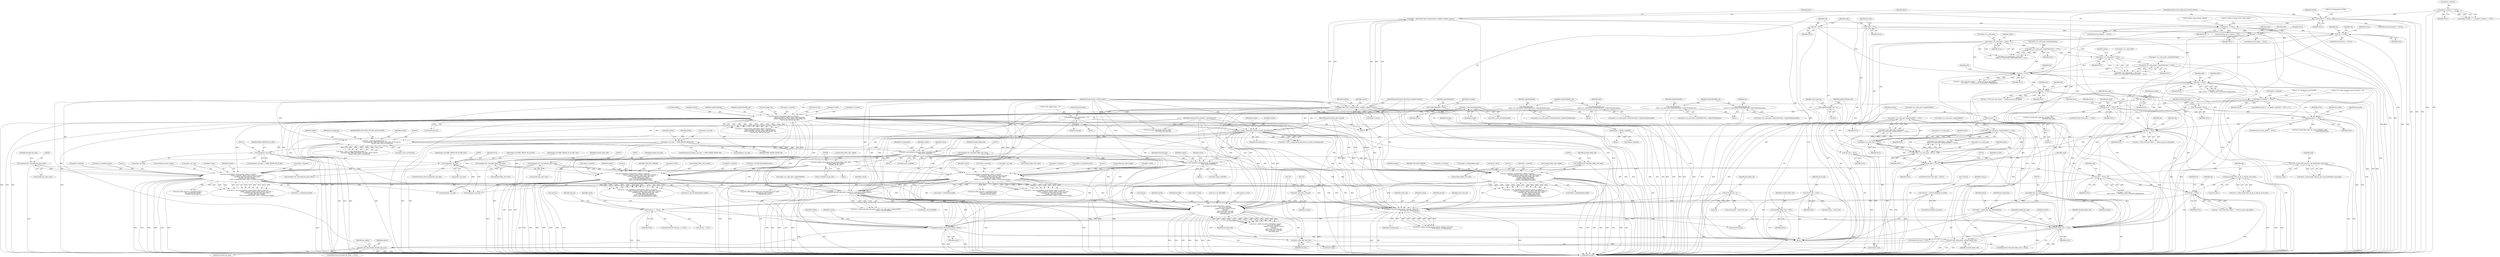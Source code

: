 digraph "0_krb5_db64ca25d661a47b996b4e2645998b5d7f0eb52c@API" {
"1001352" [label="(Call,krb5_free_data(context, encoded_dhkey_info))"];
"1001339" [label="(Call,pkinit_fini_kdc_req_context(context, reqctx))"];
"1000866" [label="(Call,cms_envelopeddata_create(context, plgctx->cryptoctx,\n                                              reqctx->cryptoctx, plgctx->idctx, padata->pa_type, 1,\n                                              (unsigned char *)encoded_key_pack->data,\n                                              encoded_key_pack->length,\n                                              &rep->u.encKeyPack.data, &rep->u.encKeyPack.length))"];
"1000698" [label="(Call,krb5_c_make_random_key(context, enctype, encrypting_key))"];
"1000250" [label="(Call,pkinit_find_realm_context(context, moddata, request->server))"];
"1000111" [label="(MethodParameterIn,krb5_context context)"];
"1000120" [label="(MethodParameterIn,krb5_kdcpreauth_moddata moddata)"];
"1000489" [label="(Call,server_process_dh(context, plgctx->cryptoctx,\n                                   reqctx->cryptoctx, plgctx->idctx, subjectPublicKey,\n                                   subjectPublicKey_len, &dh_pubkey, &dh_pubkey_len,\n                                   &server_key, &server_key_len))"];
"1000441" [label="(Call,subjectPublicKey =\n            reqctx->rcv_auth_pack9->clientPublicValue->subjectPublicKey.data)"];
"1000143" [label="(Call,*subjectPublicKey = NULL)"];
"1000398" [label="(Call,subjectPublicKey =\n            reqctx->rcv_auth_pack->clientPublicValue->subjectPublicKey.data)"];
"1000155" [label="(Call,subjectPublicKey_len = 0)"];
"1000409" [label="(Call,subjectPublicKey_len =\n            reqctx->rcv_auth_pack->clientPublicValue->subjectPublicKey.length)"];
"1000452" [label="(Call,subjectPublicKey_len =\n            reqctx->rcv_auth_pack9->clientPublicValue->subjectPublicKey.length)"];
"1000185" [label="(Call,enctype = -1)"];
"1000187" [label="(Call,-1)"];
"1000312" [label="(Call,krb5_c_valid_enctype(enctype))"];
"1000303" [label="(Call,enctype = request->ktype[i])"];
"1000317" [label="(Call,pkiDebug(\"KDC picked etype = %d\n\", enctype))"];
"1000116" [label="(MethodParameterIn,krb5_keyblock * encrypting_key)"];
"1000832" [label="(Call,krb5_copy_keyblock_contents(context, encrypting_key,\n                                        &key_pack->replyKey))"];
"1000774" [label="(Call,krb5_c_make_checksum(context, 0,\n                                          encrypting_key, KRB5_KEYUSAGE_TGS_REQ_AUTH_CKSUM,\n                                          req_pkt, &key_pack->asChecksum))"];
"1000113" [label="(MethodParameterIn,krb5_data *req_pkt)"];
"1000852" [label="(Call,(int)padata->pa_type)"];
"1000752" [label="(Call,(int)padata->pa_type)"];
"1000212" [label="(Call,padata->pa_type == KRB5_PADATA_PKINIT_KX)"];
"1000881" [label="(Call,(unsigned char *)encoded_key_pack->data)"];
"1000596" [label="(Call,cms_signeddata_create(context, plgctx->cryptoctx,\n                                           reqctx->cryptoctx, plgctx->idctx, CMS_SIGN_SERVER, 1,\n                                           (unsigned char *)encoded_dhkey_info->data,\n                                           encoded_dhkey_info->length,\n                                           &rep->u.dh_Info.dhSignedData.data,\n                                           &rep->u.dh_Info.dhSignedData.length))"];
"1000609" [label="(Call,(unsigned char *)encoded_dhkey_info->data)"];
"1000577" [label="(Call,(unsigned char *)encoded_dhkey_info->data)"];
"1000576" [label="(Call,print_buffer_bin((unsigned char *)encoded_dhkey_info->data,\n                         encoded_dhkey_info->length,\n                         \"/tmp/kdc_dh_key_info\"))"];
"1000961" [label="(Call,cms_envelopeddata_create(context, plgctx->cryptoctx,\n                                              reqctx->cryptoctx, plgctx->idctx, padata->pa_type, 1,\n                                              (unsigned char *)encoded_key_pack->data,\n                                              encoded_key_pack->length,\n                                              &rep9->u.encKeyPack.data, &rep9->u.encKeyPack.length))"];
"1000935" [label="(Call,krb5_copy_keyblock_contents(context, encrypting_key,\n                                            &key_pack9->replyKey))"];
"1000976" [label="(Call,(unsigned char *)encoded_key_pack->data)"];
"1000648" [label="(Call,cms_signeddata_create(context, plgctx->cryptoctx,\n                                           reqctx->cryptoctx, plgctx->idctx, CMS_SIGN_DRAFT9, 1,\n                                           (unsigned char *)encoded_dhkey_info->data,\n                                           encoded_dhkey_info->length,\n                                           &rep9->u.dhSignedData.data,\n                                           &rep9->u.dhSignedData.length))"];
"1000661" [label="(Call,(unsigned char *)encoded_dhkey_info->data)"];
"1001251" [label="(Call,pkinit_octetstring2key(context, enctype, server_key,\n                                            server_key_len, encrypting_key))"];
"1001105" [label="(Call,pkinit_pick_kdf_alg(context, reqctx->rcv_auth_pack->supportedKDFs,\n                                         &(rep->u.dh_Info.kdfID)))"];
"1001080" [label="(Call,reqctx->rcv_auth_pack->supportedKDFs != NULL)"];
"1001075" [label="(Call,reqctx->rcv_auth_pack != NULL)"];
"1000385" [label="(Call,reqctx->rcv_auth_pack != NULL)"];
"1000364" [label="(Call,rep9 == NULL)"];
"1000176" [label="(Call,*rep9 = NULL)"];
"1000257" [label="(Call,plgctx == NULL)"];
"1000248" [label="(Call,plgctx = pkinit_find_realm_context(context, moddata, request->server))"];
"1000240" [label="(Call,modreq == NULL)"];
"1000121" [label="(MethodParameterIn,krb5_kdcpreauth_modreq modreq)"];
"1000232" [label="(Call,padata->contents == NULL)"];
"1000344" [label="(Call,rep == NULL)"];
"1000172" [label="(Call,*rep = NULL)"];
"1001066" [label="(Call,rep != NULL)"];
"1000528" [label="(Call,rep != NULL)"];
"1000470" [label="(Call,rep != NULL)"];
"1000390" [label="(Call,reqctx->rcv_auth_pack->clientPublicValue != NULL)"];
"1000428" [label="(Call,reqctx->rcv_auth_pack9 != NULL)"];
"1000433" [label="(Call,reqctx->rcv_auth_pack9->clientPublicValue != NULL)"];
"1000519" [label="(Call,rep9 != NULL)"];
"1000916" [label="(Call,key_pack9 == NULL)"];
"1000194" [label="(Call,*key_pack9 = NULL)"];
"1000764" [label="(Call,key_pack == NULL)"];
"1000190" [label="(Call,*key_pack = NULL)"];
"1000712" [label="(Call,request->padata[i] != NULL)"];
"1001095" [label="(Call,reqctx->rcv_auth_pack->supportedKDFs != NULL)"];
"1001090" [label="(Call,reqctx->rcv_auth_pack != NULL)"];
"1000151" [label="(Call,*server_key = NULL)"];
"1000159" [label="(Call,server_key_len = 0)"];
"1001214" [label="(Call,pkinit_alg_agility_kdf(context, &secret,\n                                            rep->u.dh_Info.kdfID,\n                                            request->client, request->server,\n                                            enctype,\n                                            (krb5_octet_data *)req_pkt,\n                                            (krb5_octet_data *)out_data,\n                                            encrypting_key))"];
"1001232" [label="(Call,(krb5_octet_data *)req_pkt)"];
"1001235" [label="(Call,(krb5_octet_data *)out_data)"];
"1001159" [label="(Call,out_data != NULL)"];
"1000180" [label="(Call,*out_data = NULL)"];
"1000267" [label="(Call,reqctx = (pkinit_kdc_req_context)modreq)"];
"1000269" [label="(Call,(pkinit_kdc_req_context)modreq)"];
"1001349" [label="(Call,encoded_dhkey_info != NULL)"];
"1000168" [label="(Call,*encoded_dhkey_info = NULL)"];
"1001175" [label="(Call,rep9 != NULL)"];
"1001147" [label="(Call,k5int_encode_krb5_pa_pk_as_rep_draft9(rep9, &out_data))"];
"1001272" [label="(Call,*send_pa == NULL)"];
"1001265" [label="(Call,*send_pa = malloc(sizeof(krb5_pa_data)))"];
"1001184" [label="(Call,rep != NULL)"];
"1001138" [label="(Call,k5int_encode_krb5_pa_pk_as_rep(rep, &out_data))"];
"1001359" [label="(Call,krb5_free_data(context, encoded_key_pack))"];
"1001002" [label="(Identifier,retval)"];
"1000943" [label="(Identifier,retval)"];
"1000195" [label="(Identifier,key_pack9)"];
"1000609" [label="(Call,(unsigned char *)encoded_dhkey_info->data)"];
"1000369" [label="(Identifier,retval)"];
"1000429" [label="(Call,reqctx->rcv_auth_pack9)"];
"1000835" [label="(Call,&key_pack->replyKey)"];
"1000465" [label="(Identifier,rep9)"];
"1001348" [label="(ControlStructure,if (encoded_dhkey_info != NULL))"];
"1000667" [label="(Identifier,encoded_dhkey_info)"];
"1001083" [label="(Identifier,reqctx)"];
"1001094" [label="(Identifier,NULL)"];
"1000521" [label="(Identifier,NULL)"];
"1000497" [label="(Call,plgctx->idctx)"];
"1001098" [label="(Identifier,reqctx)"];
"1000219" [label="(Call,return_pkinit_kx(context, request, reply,\n                                encrypting_key, send_pa))"];
"1000240" [label="(Call,modreq == NULL)"];
"1000161" [label="(Literal,0)"];
"1000374" [label="(Identifier,rep9)"];
"1001067" [label="(Identifier,rep)"];
"1000386" [label="(Call,reqctx->rcv_auth_pack)"];
"1000883" [label="(Call,encoded_key_pack->data)"];
"1000992" [label="(Call,&rep9->u.encKeyPack.length)"];
"1000384" [label="(Call,reqctx->rcv_auth_pack != NULL &&\n        reqctx->rcv_auth_pack->clientPublicValue != NULL)"];
"1001254" [label="(Identifier,server_key)"];
"1000981" [label="(Call,encoded_key_pack->length)"];
"1000579" [label="(Call,encoded_dhkey_info->data)"];
"1000937" [label="(Identifier,encrypting_key)"];
"1000236" [label="(Identifier,NULL)"];
"1000211" [label="(ControlStructure,if (padata->pa_type == KRB5_PADATA_PKINIT_KX))"];
"1000120" [label="(MethodParameterIn,krb5_kdcpreauth_moddata moddata)"];
"1001340" [label="(Identifier,context)"];
"1000699" [label="(Identifier,context)"];
"1001101" [label="(Identifier,NULL)"];
"1001284" [label="(Call,free(out_data))"];
"1001228" [label="(Call,request->server)"];
"1001046" [label="(Call,print_buffer_bin(rep9->u.encKeyPack.data,\n                             rep9->u.encKeyPack.length,\n                             \"/tmp/kdc_enc_key_pack\"))"];
"1000649" [label="(Identifier,context)"];
"1001268" [label="(Call,malloc(sizeof(krb5_pa_data)))"];
"1001341" [label="(Identifier,reqctx)"];
"1000659" [label="(Identifier,CMS_SIGN_DRAFT9)"];
"1000502" [label="(Call,&dh_pubkey)"];
"1000344" [label="(Call,rep == NULL)"];
"1000168" [label="(Call,*encoded_dhkey_info = NULL)"];
"1000763" [label="(ControlStructure,if (key_pack == NULL))"];
"1000268" [label="(Identifier,reqctx)"];
"1000917" [label="(Identifier,key_pack9)"];
"1000577" [label="(Call,(unsigned char *)encoded_dhkey_info->data)"];
"1000249" [label="(Identifier,plgctx)"];
"1001027" [label="(Call,print_buffer_bin(rep->u.encKeyPack.data,\n                             rep->u.encKeyPack.length,\n                             \"/tmp/kdc_enc_key_pack\"))"];
"1000233" [label="(Call,padata->contents)"];
"1000159" [label="(Call,server_key_len = 0)"];
"1000192" [label="(Identifier,NULL)"];
"1000241" [label="(Identifier,modreq)"];
"1000252" [label="(Identifier,moddata)"];
"1000411" [label="(Call,reqctx->rcv_auth_pack->clientPublicValue->subjectPublicKey.length)"];
"1000712" [label="(Call,request->padata[i] != NULL)"];
"1000470" [label="(Call,rep != NULL)"];
"1001112" [label="(Call,&(rep->u.dh_Info.kdfID))"];
"1000530" [label="(Identifier,NULL)"];
"1000436" [label="(Identifier,reqctx)"];
"1001249" [label="(Call,retval = pkinit_octetstring2key(context, enctype, server_key,\n                                            server_key_len, encrypting_key))"];
"1000490" [label="(Identifier,context)"];
"1000833" [label="(Identifier,context)"];
"1000713" [label="(Call,request->padata[i])"];
"1000587" [label="(Call,(int)padata->pa_type)"];
"1001074" [label="(Call,reqctx->rcv_auth_pack != NULL &&\n          reqctx->rcv_auth_pack->supportedKDFs != NULL)"];
"1000245" [label="(Literal,\"missing request context \n\")"];
"1000528" [label="(Call,rep != NULL)"];
"1001159" [label="(Call,out_data != NULL)"];
"1000764" [label="(Call,key_pack == NULL)"];
"1000982" [label="(Identifier,encoded_key_pack)"];
"1000867" [label="(Identifier,context)"];
"1000216" [label="(Identifier,KRB5_PADATA_PKINIT_KX)"];
"1001096" [label="(Call,reqctx->rcv_auth_pack->supportedKDFs)"];
"1000409" [label="(Call,subjectPublicKey_len =\n            reqctx->rcv_auth_pack->clientPublicValue->subjectPublicKey.length)"];
"1000311" [label="(Call,!krb5_c_valid_enctype(enctype))"];
"1000858" [label="(JumpTarget,case KRB5_PADATA_PK_AS_REQ:)"];
"1001367" [label="(Call,(int)padata->pa_type)"];
"1000239" [label="(ControlStructure,if (modreq == NULL))"];
"1001158" [label="(ControlStructure,if (out_data != NULL))"];
"1000213" [label="(Call,padata->pa_type)"];
"1000594" [label="(Call,retval = cms_signeddata_create(context, plgctx->cryptoctx,\n                                           reqctx->cryptoctx, plgctx->idctx, CMS_SIGN_SERVER, 1,\n                                           (unsigned char *)encoded_dhkey_info->data,\n                                           encoded_dhkey_info->length,\n                                           &rep->u.dh_Info.dhSignedData.data,\n                                           &rep->u.dh_Info.dhSignedData.length))"];
"1001351" [label="(Identifier,NULL)"];
"1000608" [label="(Literal,1)"];
"1000212" [label="(Call,padata->pa_type == KRB5_PADATA_PKINIT_KX)"];
"1000840" [label="(Identifier,retval)"];
"1001136" [label="(Call,retval = k5int_encode_krb5_pa_pk_as_rep(rep, &out_data))"];
"1000766" [label="(Identifier,NULL)"];
"1001349" [label="(Call,encoded_dhkey_info != NULL)"];
"1000759" [label="(Block,)"];
"1000611" [label="(Call,encoded_dhkey_info->data)"];
"1001107" [label="(Call,reqctx->rcv_auth_pack->supportedKDFs)"];
"1000452" [label="(Call,subjectPublicKey_len =\n            reqctx->rcv_auth_pack9->clientPublicValue->subjectPublicKey.length)"];
"1000661" [label="(Call,(unsigned char *)encoded_dhkey_info->data)"];
"1000316" [label="(Block,)"];
"1000185" [label="(Call,enctype = -1)"];
"1000834" [label="(Identifier,encrypting_key)"];
"1001068" [label="(Identifier,NULL)"];
"1001346" [label="(Call,free(out_data))"];
"1000152" [label="(Identifier,server_key)"];
"1001238" [label="(Identifier,encrypting_key)"];
"1000708" [label="(ControlStructure,for (i = 0; request->padata[i] != NULL; i++))"];
"1000363" [label="(ControlStructure,if (rep9 == NULL))"];
"1001147" [label="(Call,k5int_encode_krb5_pa_pk_as_rep_draft9(rep9, &out_data))"];
"1000191" [label="(Identifier,key_pack)"];
"1000172" [label="(Call,*rep = NULL)"];
"1000529" [label="(Identifier,rep)"];
"1000969" [label="(Call,plgctx->idctx)"];
"1001080" [label="(Call,reqctx->rcv_auth_pack->supportedKDFs != NULL)"];
"1001138" [label="(Call,k5int_encode_krb5_pa_pk_as_rep(rep, &out_data))"];
"1000190" [label="(Call,*key_pack = NULL)"];
"1000751" [label="(Call,(int)padata->pa_type == KRB5_PADATA_PK_AS_REQ)"];
"1000182" [label="(Identifier,NULL)"];
"1000832" [label="(Call,krb5_copy_keyblock_contents(context, encrypting_key,\n                                        &key_pack->replyKey))"];
"1000441" [label="(Call,subjectPublicKey =\n            reqctx->rcv_auth_pack9->clientPublicValue->subjectPublicKey.data)"];
"1000962" [label="(Identifier,context)"];
"1000527" [label="(Call,rep != NULL && rep->choice == choice_pa_pk_as_rep_dhInfo)"];
"1000491" [label="(Call,plgctx->cryptoctx)"];
"1001251" [label="(Call,pkinit_octetstring2key(context, enctype, server_key,\n                                            server_key_len, encrypting_key))"];
"1000775" [label="(Identifier,context)"];
"1000433" [label="(Call,reqctx->rcv_auth_pack9->clientPublicValue != NULL)"];
"1001286" [label="(Call,out_data = NULL)"];
"1000476" [label="(Identifier,rep)"];
"1000906" [label="(JumpTarget,case KRB5_PADATA_PK_AS_REP_OLD:)"];
"1000250" [label="(Call,pkinit_find_realm_context(context, moddata, request->server))"];
"1000700" [label="(Identifier,enctype)"];
"1000871" [label="(Call,reqctx->cryptoctx)"];
"1001066" [label="(Call,rep != NULL)"];
"1000121" [label="(MethodParameterIn,krb5_kdcpreauth_modreq modreq)"];
"1001160" [label="(Identifier,out_data)"];
"1000400" [label="(Call,reqctx->rcv_auth_pack->clientPublicValue->subjectPublicKey.data)"];
"1000780" [label="(Call,&key_pack->asChecksum)"];
"1000916" [label="(Call,key_pack9 == NULL)"];
"1000188" [label="(Literal,1)"];
"1001010" [label="(Call,(unsigned char *)encoded_key_pack->data)"];
"1000907" [label="(JumpTarget,case KRB5_PADATA_PK_AS_REQ_OLD:)"];
"1000966" [label="(Call,reqctx->cryptoctx)"];
"1000508" [label="(Call,&server_key_len)"];
"1001095" [label="(Call,reqctx->rcv_auth_pack->supportedKDFs != NULL)"];
"1000604" [label="(Call,plgctx->idctx)"];
"1000257" [label="(Call,plgctx == NULL)"];
"1000145" [label="(Identifier,NULL)"];
"1000868" [label="(Call,plgctx->cryptoctx)"];
"1000181" [label="(Identifier,out_data)"];
"1001075" [label="(Call,reqctx->rcv_auth_pack != NULL)"];
"1001106" [label="(Identifier,context)"];
"1000439" [label="(Identifier,NULL)"];
"1000116" [label="(MethodParameterIn,krb5_keyblock * encrypting_key)"];
"1000864" [label="(Call,retval = cms_envelopeddata_create(context, plgctx->cryptoctx,\n                                              reqctx->cryptoctx, plgctx->idctx, padata->pa_type, 1,\n                                              (unsigned char *)encoded_key_pack->data,\n                                              encoded_key_pack->length,\n                                              &rep->u.encKeyPack.data, &rep->u.encKeyPack.length))"];
"1000752" [label="(Call,(int)padata->pa_type)"];
"1000777" [label="(Identifier,encrypting_key)"];
"1001139" [label="(Identifier,rep)"];
"1001235" [label="(Call,(krb5_octet_data *)out_data)"];
"1000319" [label="(Identifier,enctype)"];
"1000343" [label="(ControlStructure,if (rep == NULL))"];
"1000391" [label="(Call,reqctx->rcv_auth_pack->clientPublicValue)"];
"1000519" [label="(Call,rep9 != NULL)"];
"1000972" [label="(Call,padata->pa_type)"];
"1001071" [label="(Identifier,rep)"];
"1000524" [label="(Identifier,rep9)"];
"1000650" [label="(Call,plgctx->cryptoctx)"];
"1001091" [label="(Call,reqctx->rcv_auth_pack)"];
"1001009" [label="(Call,print_buffer_bin((unsigned char *)encoded_key_pack->data,\n                         encoded_key_pack->length,\n                         \"/tmp/kdc_key_pack\"))"];
"1000196" [label="(Identifier,NULL)"];
"1001105" [label="(Call,pkinit_pick_kdf_alg(context, reqctx->rcv_auth_pack->supportedKDFs,\n                                         &(rep->u.dh_Info.kdfID)))"];
"1000778" [label="(Identifier,KRB5_KEYUSAGE_TGS_REQ_AUTH_CKSUM)"];
"1000757" [label="(Identifier,KRB5_PADATA_PK_AS_REQ)"];
"1001293" [label="(Identifier,send_pa)"];
"1001237" [label="(Identifier,out_data)"];
"1000313" [label="(Identifier,enctype)"];
"1001357" [label="(Identifier,encoded_key_pack)"];
"1000936" [label="(Identifier,context)"];
"1000976" [label="(Call,(unsigned char *)encoded_key_pack->data)"];
"1000151" [label="(Call,*server_key = NULL)"];
"1000442" [label="(Identifier,subjectPublicKey)"];
"1001356" [label="(Call,encoded_key_pack != NULL)"];
"1000242" [label="(Identifier,NULL)"];
"1000143" [label="(Call,*subjectPublicKey = NULL)"];
"1000669" [label="(Call,&rep9->u.dhSignedData.data)"];
"1000500" [label="(Identifier,subjectPublicKey)"];
"1000111" [label="(MethodParameterIn,krb5_context context)"];
"1001252" [label="(Identifier,context)"];
"1000148" [label="(Identifier,dh_pubkey)"];
"1000765" [label="(Identifier,key_pack)"];
"1000440" [label="(Block,)"];
"1000701" [label="(Identifier,encrypting_key)"];
"1001089" [label="(Call,reqctx->rcv_auth_pack != NULL &&\n            reqctx->rcv_auth_pack->supportedKDFs != NULL)"];
"1001180" [label="(Identifier,rep9)"];
"1001339" [label="(Call,pkinit_fini_kdc_req_context(context, reqctx))"];
"1000155" [label="(Call,subjectPublicKey_len = 0)"];
"1000345" [label="(Identifier,rep)"];
"1000656" [label="(Call,plgctx->idctx)"];
"1000422" [label="(Identifier,rep)"];
"1000346" [label="(Identifier,NULL)"];
"1000779" [label="(Identifier,req_pkt)"];
"1001344" [label="(Identifier,scratch)"];
"1000354" [label="(Identifier,rep)"];
"1000259" [label="(Identifier,NULL)"];
"1000663" [label="(Call,encoded_dhkey_info->data)"];
"1000536" [label="(Block,)"];
"1000186" [label="(Identifier,enctype)"];
"1000646" [label="(Call,retval = cms_signeddata_create(context, plgctx->cryptoctx,\n                                           reqctx->cryptoctx, plgctx->idctx, CMS_SIGN_DRAFT9, 1,\n                                           (unsigned char *)encoded_dhkey_info->data,\n                                           encoded_dhkey_info->length,\n                                           &rep9->u.dhSignedData.data,\n                                           &rep9->u.dhSignedData.length))"];
"1000410" [label="(Identifier,subjectPublicKey_len)"];
"1001216" [label="(Call,&secret)"];
"1000614" [label="(Call,encoded_dhkey_info->length)"];
"1001090" [label="(Call,reqctx->rcv_auth_pack != NULL)"];
"1000718" [label="(Identifier,NULL)"];
"1001081" [label="(Call,reqctx->rcv_auth_pack->supportedKDFs)"];
"1001076" [label="(Call,reqctx->rcv_auth_pack)"];
"1001355" [label="(ControlStructure,if (encoded_key_pack != NULL))"];
"1001363" [label="(Identifier,dh_pubkey)"];
"1001275" [label="(Identifier,NULL)"];
"1000660" [label="(Literal,1)"];
"1001202" [label="(Call,secret.data = server_key)"];
"1000841" [label="(Call,k5int_encode_krb5_reply_key_pack(key_pack,\n                                                      &encoded_key_pack))"];
"1000921" [label="(Identifier,retval)"];
"1000963" [label="(Call,plgctx->cryptoctx)"];
"1000501" [label="(Identifier,subjectPublicKey_len)"];
"1000176" [label="(Call,*rep9 = NULL)"];
"1000617" [label="(Call,&rep->u.dh_Info.dhSignedData.data)"];
"1000113" [label="(MethodParameterIn,krb5_data *req_pkt)"];
"1001020" [label="(Call,(int)padata->pa_type)"];
"1001352" [label="(Call,krb5_free_data(context, encoded_dhkey_info))"];
"1001359" [label="(Call,krb5_free_data(context, encoded_key_pack))"];
"1000366" [label="(Identifier,NULL)"];
"1000187" [label="(Call,-1)"];
"1001079" [label="(Identifier,NULL)"];
"1000776" [label="(Literal,0)"];
"1000160" [label="(Identifier,server_key_len)"];
"1000889" [label="(Call,&rep->u.encKeyPack.data)"];
"1000232" [label="(Call,padata->contents == NULL)"];
"1000880" [label="(Literal,1)"];
"1000696" [label="(Call,retval = krb5_c_make_random_key(context, enctype, encrypting_key))"];
"1000597" [label="(Identifier,context)"];
"1001183" [label="(Call,rep != NULL && rep->choice == choice_pa_pk_as_rep_dhInfo)"];
"1000978" [label="(Call,encoded_key_pack->data)"];
"1000585" [label="(Literal,\"/tmp/kdc_dh_key_info\")"];
"1000886" [label="(Call,encoded_key_pack->length)"];
"1000274" [label="(Identifier,encrypting_key)"];
"1000443" [label="(Call,reqctx->rcv_auth_pack9->clientPublicValue->subjectPublicKey.data)"];
"1000533" [label="(Identifier,rep)"];
"1001253" [label="(Identifier,enctype)"];
"1000170" [label="(Identifier,NULL)"];
"1001256" [label="(Identifier,encrypting_key)"];
"1001234" [label="(Identifier,req_pkt)"];
"1000262" [label="(Literal,\"Unable to locate correct realm context\n\")"];
"1000984" [label="(Call,&rep9->u.encKeyPack.data)"];
"1000653" [label="(Call,reqctx->cryptoctx)"];
"1000349" [label="(Identifier,retval)"];
"1000469" [label="(Call,rep != NULL && (rep->choice == choice_pa_pk_as_rep_dhInfo ||\n                        rep->choice == choice_pa_pk_as_rep_draft9_dhSignedData))"];
"1000769" [label="(Identifier,retval)"];
"1000598" [label="(Call,plgctx->cryptoctx)"];
"1000220" [label="(Identifier,context)"];
"1000926" [label="(Identifier,key_pack9)"];
"1000399" [label="(Identifier,subjectPublicKey)"];
"1000269" [label="(Call,(pkinit_kdc_req_context)modreq)"];
"1000698" [label="(Call,krb5_c_make_random_key(context, enctype, encrypting_key))"];
"1001214" [label="(Call,pkinit_alg_agility_kdf(context, &secret,\n                                            rep->u.dh_Info.kdfID,\n                                            request->client, request->server,\n                                            enctype,\n                                            (krb5_octet_data *)req_pkt,\n                                            (krb5_octet_data *)out_data,\n                                            encrypting_key))"];
"1001271" [label="(ControlStructure,if (*send_pa == NULL))"];
"1000772" [label="(Call,retval = krb5_c_make_checksum(context, 0,\n                                          encrypting_key, KRB5_KEYUSAGE_TGS_REQ_AUTH_CKSUM,\n                                          req_pkt, &key_pack->asChecksum))"];
"1000489" [label="(Call,server_process_dh(context, plgctx->cryptoctx,\n                                   reqctx->cryptoctx, plgctx->idctx, subjectPublicKey,\n                                   subjectPublicKey_len, &dh_pubkey, &dh_pubkey_len,\n                                   &server_key, &server_key_len))"];
"1001232" [label="(Call,(krb5_octet_data *)req_pkt)"];
"1000504" [label="(Call,&dh_pubkey_len)"];
"1000271" [label="(Identifier,modreq)"];
"1001174" [label="(Call,rep9 != NULL &&\n          rep9->choice == choice_pa_pk_as_rep_draft9_dhSignedData)"];
"1000398" [label="(Call,subjectPublicKey =\n            reqctx->rcv_auth_pack->clientPublicValue->subjectPublicKey.data)"];
"1001360" [label="(Identifier,context)"];
"1000627" [label="(Call,&rep->u.dh_Info.dhSignedData.length)"];
"1000178" [label="(Identifier,NULL)"];
"1000607" [label="(Identifier,CMS_SIGN_SERVER)"];
"1000851" [label="(ControlStructure,switch ((int)padata->pa_type))"];
"1001149" [label="(Call,&out_data)"];
"1000596" [label="(Call,cms_signeddata_create(context, plgctx->cryptoctx,\n                                           reqctx->cryptoctx, plgctx->idctx, CMS_SIGN_SERVER, 1,\n                                           (unsigned char *)encoded_dhkey_info->data,\n                                           encoded_dhkey_info->length,\n                                           &rep->u.dh_Info.dhSignedData.data,\n                                           &rep->u.dh_Info.dhSignedData.length))"];
"1000396" [label="(Identifier,NULL)"];
"1000487" [label="(Call,retval = server_process_dh(context, plgctx->cryptoctx,\n                                   reqctx->cryptoctx, plgctx->idctx, subjectPublicKey,\n                                   subjectPublicKey_len, &dh_pubkey, &dh_pubkey_len,\n                                   &server_key, &server_key_len))"];
"1000935" [label="(Call,krb5_copy_keyblock_contents(context, encrypting_key,\n                                            &key_pack9->replyKey))"];
"1000911" [label="(Block,)"];
"1001189" [label="(Identifier,rep)"];
"1001353" [label="(Identifier,context)"];
"1000303" [label="(Call,enctype = request->ktype[i])"];
"1000304" [label="(Identifier,enctype)"];
"1001361" [label="(Identifier,encoded_key_pack)"];
"1001176" [label="(Identifier,rep9)"];
"1000576" [label="(Call,print_buffer_bin((unsigned char *)encoded_dhkey_info->data,\n                         encoded_dhkey_info->length,\n                         \"/tmp/kdc_dh_key_info\"))"];
"1001255" [label="(Identifier,server_key_len)"];
"1000897" [label="(Call,&rep->u.encKeyPack.length)"];
"1000938" [label="(Call,&key_pack9->replyKey)"];
"1000615" [label="(Identifier,encoded_dhkey_info)"];
"1001215" [label="(Identifier,context)"];
"1000169" [label="(Identifier,encoded_dhkey_info)"];
"1000320" [label="(ControlStructure,break;)"];
"1000397" [label="(Block,)"];
"1001274" [label="(Identifier,send_pa)"];
"1001231" [label="(Identifier,enctype)"];
"1000915" [label="(ControlStructure,if (key_pack9 == NULL))"];
"1000317" [label="(Call,pkiDebug(\"KDC picked etype = %d\n\", enctype))"];
"1001350" [label="(Identifier,encoded_dhkey_info)"];
"1001177" [label="(Identifier,NULL)"];
"1001184" [label="(Call,rep != NULL)"];
"1000877" [label="(Call,padata->pa_type)"];
"1000177" [label="(Identifier,rep9)"];
"1000305" [label="(Call,request->ktype[i])"];
"1000248" [label="(Call,plgctx = pkinit_find_realm_context(context, moddata, request->server))"];
"1001145" [label="(Call,retval = k5int_encode_krb5_pa_pk_as_rep_draft9(rep9, &out_data))"];
"1000385" [label="(Call,reqctx->rcv_auth_pack != NULL)"];
"1000852" [label="(Call,(int)padata->pa_type)"];
"1000157" [label="(Literal,0)"];
"1000251" [label="(Identifier,context)"];
"1001103" [label="(Call,retval = pkinit_pick_kdf_alg(context, reqctx->rcv_auth_pack->supportedKDFs,\n                                         &(rep->u.dh_Info.kdfID)))"];
"1000723" [label="(Literal,\"%s: Checking pa_type 0x%08x\n\")"];
"1001086" [label="(Identifier,NULL)"];
"1001148" [label="(Identifier,rep9)"];
"1000773" [label="(Identifier,retval)"];
"1000253" [label="(Call,request->server)"];
"1000390" [label="(Call,reqctx->rcv_auth_pack->clientPublicValue != NULL)"];
"1000432" [label="(Identifier,NULL)"];
"1000754" [label="(Call,padata->pa_type)"];
"1001364" [label="(Call,free(server_key))"];
"1000267" [label="(Call,reqctx = (pkinit_kdc_req_context)modreq)"];
"1000944" [label="(Call,k5int_encode_krb5_reply_key_pack_draft9(key_pack9,\n                                                                 &encoded_key_pack))"];
"1000153" [label="(Identifier,NULL)"];
"1000494" [label="(Call,reqctx->cryptoctx)"];
"1000854" [label="(Call,padata->pa_type)"];
"1000164" [label="(Identifier,dh_pubkey_len)"];
"1000881" [label="(Call,(unsigned char *)encoded_key_pack->data)"];
"1001272" [label="(Call,*send_pa == NULL)"];
"1000199" [label="(Identifier,encoded_key_pack)"];
"1000393" [label="(Identifier,reqctx)"];
"1000194" [label="(Call,*key_pack9 = NULL)"];
"1000774" [label="(Call,krb5_c_make_checksum(context, 0,\n                                          encrypting_key, KRB5_KEYUSAGE_TGS_REQ_AUTH_CKSUM,\n                                          req_pkt, &key_pack->asChecksum))"];
"1001065" [label="(Call,rep != NULL && rep->choice == choice_pa_pk_as_rep_dhInfo)"];
"1000601" [label="(Call,reqctx->cryptoctx)"];
"1000975" [label="(Literal,1)"];
"1000677" [label="(Call,&rep9->u.dhSignedData.length)"];
"1000961" [label="(Call,cms_envelopeddata_create(context, plgctx->cryptoctx,\n                                              reqctx->cryptoctx, plgctx->idctx, padata->pa_type, 1,\n                                              (unsigned char *)encoded_key_pack->data,\n                                              encoded_key_pack->length,\n                                              &rep9->u.encKeyPack.data, &rep9->u.encKeyPack.length))"];
"1000666" [label="(Call,encoded_dhkey_info->length)"];
"1000122" [label="(Block,)"];
"1000506" [label="(Call,&server_key)"];
"1000918" [label="(Identifier,NULL)"];
"1000520" [label="(Identifier,rep9)"];
"1000226" [label="(Call,padata->length <= 0 || padata->contents == NULL)"];
"1000746" [label="(Literal,\"%s: return checksum instead of nonce = %d\n\")"];
"1001266" [label="(Call,*send_pa)"];
"1000518" [label="(Call,rep9 != NULL &&\n         rep9->choice == choice_pa_pk_as_rep_draft9_dhSignedData)"];
"1000389" [label="(Identifier,NULL)"];
"1000583" [label="(Identifier,encoded_dhkey_info)"];
"1001225" [label="(Call,request->client)"];
"1000427" [label="(Call,reqctx->rcv_auth_pack9 != NULL &&\n               reqctx->rcv_auth_pack9->clientPublicValue != NULL)"];
"1000471" [label="(Identifier,rep)"];
"1001175" [label="(Call,rep9 != NULL)"];
"1000454" [label="(Call,reqctx->rcv_auth_pack9->clientPublicValue->subjectPublicKey.length)"];
"1000180" [label="(Call,*out_data = NULL)"];
"1001212" [label="(Call,retval = pkinit_alg_agility_kdf(context, &secret,\n                                            rep->u.dh_Info.kdfID,\n                                            request->client, request->server,\n                                            enctype,\n                                            (krb5_octet_data *)req_pkt,\n                                            (krb5_octet_data *)out_data,\n                                            encrypting_key))"];
"1001354" [label="(Identifier,encoded_dhkey_info)"];
"1001161" [label="(Identifier,NULL)"];
"1000173" [label="(Identifier,rep)"];
"1000286" [label="(Call,encrypting_key->contents = NULL)"];
"1001186" [label="(Identifier,NULL)"];
"1000312" [label="(Call,krb5_c_valid_enctype(enctype))"];
"1000434" [label="(Call,reqctx->rcv_auth_pack9->clientPublicValue)"];
"1001265" [label="(Call,*send_pa = malloc(sizeof(krb5_pa_data)))"];
"1000866" [label="(Call,cms_envelopeddata_create(context, plgctx->cryptoctx,\n                                              reqctx->cryptoctx, plgctx->idctx, padata->pa_type, 1,\n                                              (unsigned char *)encoded_key_pack->data,\n                                              encoded_key_pack->length,\n                                              &rep->u.encKeyPack.data, &rep->u.encKeyPack.length))"];
"1001278" [label="(Identifier,retval)"];
"1000318" [label="(Literal,\"KDC picked etype = %d\n\")"];
"1000229" [label="(Identifier,padata)"];
"1000256" [label="(ControlStructure,if (plgctx == NULL))"];
"1000365" [label="(Identifier,rep9)"];
"1000302" [label="(Block,)"];
"1000364" [label="(Call,rep9 == NULL)"];
"1000874" [label="(Call,plgctx->idctx)"];
"1000174" [label="(Identifier,NULL)"];
"1000472" [label="(Identifier,NULL)"];
"1000453" [label="(Identifier,subjectPublicKey_len)"];
"1000144" [label="(Identifier,subjectPublicKey)"];
"1001273" [label="(Call,*send_pa)"];
"1001207" [label="(Call,secret.length = server_key_len)"];
"1000428" [label="(Call,reqctx->rcv_auth_pack9 != NULL)"];
"1000258" [label="(Identifier,plgctx)"];
"1001218" [label="(Call,rep->u.dh_Info.kdfID)"];
"1001185" [label="(Identifier,rep)"];
"1000648" [label="(Call,cms_signeddata_create(context, plgctx->cryptoctx,\n                                           reqctx->cryptoctx, plgctx->idctx, CMS_SIGN_DRAFT9, 1,\n                                           (unsigned char *)encoded_dhkey_info->data,\n                                           encoded_dhkey_info->length,\n                                           &rep9->u.dhSignedData.data,\n                                           &rep9->u.dhSignedData.length))"];
"1000887" [label="(Identifier,encoded_key_pack)"];
"1000156" [label="(Identifier,subjectPublicKey_len)"];
"1001140" [label="(Call,&out_data)"];
"1000266" [label="(Literal,\"pkinit_return_padata: entered!\n\")"];
"1000959" [label="(Call,retval = cms_envelopeddata_create(context, plgctx->cryptoctx,\n                                              reqctx->cryptoctx, plgctx->idctx, padata->pa_type, 1,\n                                              (unsigned char *)encoded_key_pack->data,\n                                              encoded_key_pack->length,\n                                              &rep9->u.encKeyPack.data, &rep9->u.encKeyPack.length))"];
"1001409" [label="(MethodReturn,RET)"];
"1000582" [label="(Call,encoded_dhkey_info->length)"];
"1001352" -> "1001348"  [label="AST: "];
"1001352" -> "1001354"  [label="CFG: "];
"1001353" -> "1001352"  [label="AST: "];
"1001354" -> "1001352"  [label="AST: "];
"1001357" -> "1001352"  [label="CFG: "];
"1001352" -> "1001409"  [label="DDG: "];
"1001352" -> "1001409"  [label="DDG: "];
"1001352" -> "1001409"  [label="DDG: "];
"1001339" -> "1001352"  [label="DDG: "];
"1000111" -> "1001352"  [label="DDG: "];
"1001349" -> "1001352"  [label="DDG: "];
"1001352" -> "1001359"  [label="DDG: "];
"1001339" -> "1000122"  [label="AST: "];
"1001339" -> "1001341"  [label="CFG: "];
"1001340" -> "1001339"  [label="AST: "];
"1001341" -> "1001339"  [label="AST: "];
"1001344" -> "1001339"  [label="CFG: "];
"1001339" -> "1001409"  [label="DDG: "];
"1001339" -> "1001409"  [label="DDG: "];
"1001339" -> "1001409"  [label="DDG: "];
"1000866" -> "1001339"  [label="DDG: "];
"1000250" -> "1001339"  [label="DDG: "];
"1000596" -> "1001339"  [label="DDG: "];
"1000698" -> "1001339"  [label="DDG: "];
"1000961" -> "1001339"  [label="DDG: "];
"1000648" -> "1001339"  [label="DDG: "];
"1000489" -> "1001339"  [label="DDG: "];
"1000774" -> "1001339"  [label="DDG: "];
"1001251" -> "1001339"  [label="DDG: "];
"1001214" -> "1001339"  [label="DDG: "];
"1000935" -> "1001339"  [label="DDG: "];
"1000832" -> "1001339"  [label="DDG: "];
"1001105" -> "1001339"  [label="DDG: "];
"1000111" -> "1001339"  [label="DDG: "];
"1000267" -> "1001339"  [label="DDG: "];
"1001339" -> "1001359"  [label="DDG: "];
"1000866" -> "1000864"  [label="AST: "];
"1000866" -> "1000897"  [label="CFG: "];
"1000867" -> "1000866"  [label="AST: "];
"1000868" -> "1000866"  [label="AST: "];
"1000871" -> "1000866"  [label="AST: "];
"1000874" -> "1000866"  [label="AST: "];
"1000877" -> "1000866"  [label="AST: "];
"1000880" -> "1000866"  [label="AST: "];
"1000881" -> "1000866"  [label="AST: "];
"1000886" -> "1000866"  [label="AST: "];
"1000889" -> "1000866"  [label="AST: "];
"1000897" -> "1000866"  [label="AST: "];
"1000864" -> "1000866"  [label="CFG: "];
"1000866" -> "1001409"  [label="DDG: "];
"1000866" -> "1001409"  [label="DDG: "];
"1000866" -> "1001409"  [label="DDG: "];
"1000866" -> "1001409"  [label="DDG: "];
"1000866" -> "1001409"  [label="DDG: "];
"1000866" -> "1001409"  [label="DDG: "];
"1000866" -> "1001409"  [label="DDG: "];
"1000866" -> "1000864"  [label="DDG: "];
"1000866" -> "1000864"  [label="DDG: "];
"1000866" -> "1000864"  [label="DDG: "];
"1000866" -> "1000864"  [label="DDG: "];
"1000866" -> "1000864"  [label="DDG: "];
"1000866" -> "1000864"  [label="DDG: "];
"1000866" -> "1000864"  [label="DDG: "];
"1000866" -> "1000864"  [label="DDG: "];
"1000866" -> "1000864"  [label="DDG: "];
"1000866" -> "1000864"  [label="DDG: "];
"1000698" -> "1000866"  [label="DDG: "];
"1000832" -> "1000866"  [label="DDG: "];
"1000111" -> "1000866"  [label="DDG: "];
"1000489" -> "1000866"  [label="DDG: "];
"1000489" -> "1000866"  [label="DDG: "];
"1000489" -> "1000866"  [label="DDG: "];
"1000852" -> "1000866"  [label="DDG: "];
"1000881" -> "1000866"  [label="DDG: "];
"1000866" -> "1001009"  [label="DDG: "];
"1000866" -> "1001020"  [label="DDG: "];
"1000866" -> "1001027"  [label="DDG: "];
"1000866" -> "1001027"  [label="DDG: "];
"1000866" -> "1001105"  [label="DDG: "];
"1000866" -> "1001214"  [label="DDG: "];
"1000866" -> "1001251"  [label="DDG: "];
"1000866" -> "1001367"  [label="DDG: "];
"1000698" -> "1000696"  [label="AST: "];
"1000698" -> "1000701"  [label="CFG: "];
"1000699" -> "1000698"  [label="AST: "];
"1000700" -> "1000698"  [label="AST: "];
"1000701" -> "1000698"  [label="AST: "];
"1000696" -> "1000698"  [label="CFG: "];
"1000698" -> "1001409"  [label="DDG: "];
"1000698" -> "1001409"  [label="DDG: "];
"1000698" -> "1000696"  [label="DDG: "];
"1000698" -> "1000696"  [label="DDG: "];
"1000698" -> "1000696"  [label="DDG: "];
"1000250" -> "1000698"  [label="DDG: "];
"1000489" -> "1000698"  [label="DDG: "];
"1000111" -> "1000698"  [label="DDG: "];
"1000185" -> "1000698"  [label="DDG: "];
"1000312" -> "1000698"  [label="DDG: "];
"1000317" -> "1000698"  [label="DDG: "];
"1000116" -> "1000698"  [label="DDG: "];
"1000698" -> "1000774"  [label="DDG: "];
"1000698" -> "1000774"  [label="DDG: "];
"1000698" -> "1000935"  [label="DDG: "];
"1000698" -> "1000935"  [label="DDG: "];
"1000698" -> "1000961"  [label="DDG: "];
"1000698" -> "1001105"  [label="DDG: "];
"1000698" -> "1001214"  [label="DDG: "];
"1000698" -> "1001214"  [label="DDG: "];
"1000698" -> "1001214"  [label="DDG: "];
"1000698" -> "1001251"  [label="DDG: "];
"1000698" -> "1001251"  [label="DDG: "];
"1000698" -> "1001251"  [label="DDG: "];
"1000250" -> "1000248"  [label="AST: "];
"1000250" -> "1000253"  [label="CFG: "];
"1000251" -> "1000250"  [label="AST: "];
"1000252" -> "1000250"  [label="AST: "];
"1000253" -> "1000250"  [label="AST: "];
"1000248" -> "1000250"  [label="CFG: "];
"1000250" -> "1001409"  [label="DDG: "];
"1000250" -> "1001409"  [label="DDG: "];
"1000250" -> "1001409"  [label="DDG: "];
"1000250" -> "1000248"  [label="DDG: "];
"1000250" -> "1000248"  [label="DDG: "];
"1000250" -> "1000248"  [label="DDG: "];
"1000111" -> "1000250"  [label="DDG: "];
"1000120" -> "1000250"  [label="DDG: "];
"1000250" -> "1000489"  [label="DDG: "];
"1000250" -> "1000596"  [label="DDG: "];
"1000250" -> "1000648"  [label="DDG: "];
"1000250" -> "1001105"  [label="DDG: "];
"1000250" -> "1001214"  [label="DDG: "];
"1000250" -> "1001214"  [label="DDG: "];
"1000250" -> "1001251"  [label="DDG: "];
"1000111" -> "1000110"  [label="AST: "];
"1000111" -> "1001409"  [label="DDG: "];
"1000111" -> "1000219"  [label="DDG: "];
"1000111" -> "1000489"  [label="DDG: "];
"1000111" -> "1000596"  [label="DDG: "];
"1000111" -> "1000648"  [label="DDG: "];
"1000111" -> "1000774"  [label="DDG: "];
"1000111" -> "1000832"  [label="DDG: "];
"1000111" -> "1000935"  [label="DDG: "];
"1000111" -> "1000961"  [label="DDG: "];
"1000111" -> "1001105"  [label="DDG: "];
"1000111" -> "1001214"  [label="DDG: "];
"1000111" -> "1001251"  [label="DDG: "];
"1000111" -> "1001359"  [label="DDG: "];
"1000120" -> "1000110"  [label="AST: "];
"1000120" -> "1001409"  [label="DDG: "];
"1000489" -> "1000487"  [label="AST: "];
"1000489" -> "1000508"  [label="CFG: "];
"1000490" -> "1000489"  [label="AST: "];
"1000491" -> "1000489"  [label="AST: "];
"1000494" -> "1000489"  [label="AST: "];
"1000497" -> "1000489"  [label="AST: "];
"1000500" -> "1000489"  [label="AST: "];
"1000501" -> "1000489"  [label="AST: "];
"1000502" -> "1000489"  [label="AST: "];
"1000504" -> "1000489"  [label="AST: "];
"1000506" -> "1000489"  [label="AST: "];
"1000508" -> "1000489"  [label="AST: "];
"1000487" -> "1000489"  [label="CFG: "];
"1000489" -> "1001409"  [label="DDG: "];
"1000489" -> "1001409"  [label="DDG: "];
"1000489" -> "1001409"  [label="DDG: "];
"1000489" -> "1001409"  [label="DDG: "];
"1000489" -> "1001409"  [label="DDG: "];
"1000489" -> "1001409"  [label="DDG: "];
"1000489" -> "1001409"  [label="DDG: "];
"1000489" -> "1001409"  [label="DDG: "];
"1000489" -> "1001409"  [label="DDG: "];
"1000489" -> "1000487"  [label="DDG: "];
"1000489" -> "1000487"  [label="DDG: "];
"1000489" -> "1000487"  [label="DDG: "];
"1000489" -> "1000487"  [label="DDG: "];
"1000489" -> "1000487"  [label="DDG: "];
"1000489" -> "1000487"  [label="DDG: "];
"1000489" -> "1000487"  [label="DDG: "];
"1000489" -> "1000487"  [label="DDG: "];
"1000489" -> "1000487"  [label="DDG: "];
"1000489" -> "1000487"  [label="DDG: "];
"1000441" -> "1000489"  [label="DDG: "];
"1000143" -> "1000489"  [label="DDG: "];
"1000398" -> "1000489"  [label="DDG: "];
"1000155" -> "1000489"  [label="DDG: "];
"1000409" -> "1000489"  [label="DDG: "];
"1000452" -> "1000489"  [label="DDG: "];
"1000489" -> "1000596"  [label="DDG: "];
"1000489" -> "1000596"  [label="DDG: "];
"1000489" -> "1000596"  [label="DDG: "];
"1000489" -> "1000596"  [label="DDG: "];
"1000489" -> "1000648"  [label="DDG: "];
"1000489" -> "1000648"  [label="DDG: "];
"1000489" -> "1000648"  [label="DDG: "];
"1000489" -> "1000648"  [label="DDG: "];
"1000489" -> "1000961"  [label="DDG: "];
"1000489" -> "1000961"  [label="DDG: "];
"1000489" -> "1000961"  [label="DDG: "];
"1000489" -> "1001105"  [label="DDG: "];
"1000489" -> "1001214"  [label="DDG: "];
"1000489" -> "1001251"  [label="DDG: "];
"1000441" -> "1000440"  [label="AST: "];
"1000441" -> "1000443"  [label="CFG: "];
"1000442" -> "1000441"  [label="AST: "];
"1000443" -> "1000441"  [label="AST: "];
"1000453" -> "1000441"  [label="CFG: "];
"1000441" -> "1001409"  [label="DDG: "];
"1000441" -> "1001409"  [label="DDG: "];
"1000143" -> "1000122"  [label="AST: "];
"1000143" -> "1000145"  [label="CFG: "];
"1000144" -> "1000143"  [label="AST: "];
"1000145" -> "1000143"  [label="AST: "];
"1000148" -> "1000143"  [label="CFG: "];
"1000143" -> "1001409"  [label="DDG: "];
"1000398" -> "1000397"  [label="AST: "];
"1000398" -> "1000400"  [label="CFG: "];
"1000399" -> "1000398"  [label="AST: "];
"1000400" -> "1000398"  [label="AST: "];
"1000410" -> "1000398"  [label="CFG: "];
"1000398" -> "1001409"  [label="DDG: "];
"1000398" -> "1001409"  [label="DDG: "];
"1000155" -> "1000122"  [label="AST: "];
"1000155" -> "1000157"  [label="CFG: "];
"1000156" -> "1000155"  [label="AST: "];
"1000157" -> "1000155"  [label="AST: "];
"1000160" -> "1000155"  [label="CFG: "];
"1000155" -> "1001409"  [label="DDG: "];
"1000409" -> "1000397"  [label="AST: "];
"1000409" -> "1000411"  [label="CFG: "];
"1000410" -> "1000409"  [label="AST: "];
"1000411" -> "1000409"  [label="AST: "];
"1000422" -> "1000409"  [label="CFG: "];
"1000409" -> "1001409"  [label="DDG: "];
"1000409" -> "1001409"  [label="DDG: "];
"1000452" -> "1000440"  [label="AST: "];
"1000452" -> "1000454"  [label="CFG: "];
"1000453" -> "1000452"  [label="AST: "];
"1000454" -> "1000452"  [label="AST: "];
"1000465" -> "1000452"  [label="CFG: "];
"1000452" -> "1001409"  [label="DDG: "];
"1000452" -> "1001409"  [label="DDG: "];
"1000185" -> "1000122"  [label="AST: "];
"1000185" -> "1000187"  [label="CFG: "];
"1000186" -> "1000185"  [label="AST: "];
"1000187" -> "1000185"  [label="AST: "];
"1000191" -> "1000185"  [label="CFG: "];
"1000185" -> "1001409"  [label="DDG: "];
"1000185" -> "1001409"  [label="DDG: "];
"1000187" -> "1000185"  [label="DDG: "];
"1000185" -> "1001214"  [label="DDG: "];
"1000185" -> "1001251"  [label="DDG: "];
"1000187" -> "1000188"  [label="CFG: "];
"1000188" -> "1000187"  [label="AST: "];
"1000312" -> "1000311"  [label="AST: "];
"1000312" -> "1000313"  [label="CFG: "];
"1000313" -> "1000312"  [label="AST: "];
"1000311" -> "1000312"  [label="CFG: "];
"1000312" -> "1001409"  [label="DDG: "];
"1000312" -> "1000311"  [label="DDG: "];
"1000303" -> "1000312"  [label="DDG: "];
"1000312" -> "1000317"  [label="DDG: "];
"1000312" -> "1001214"  [label="DDG: "];
"1000312" -> "1001251"  [label="DDG: "];
"1000303" -> "1000302"  [label="AST: "];
"1000303" -> "1000305"  [label="CFG: "];
"1000304" -> "1000303"  [label="AST: "];
"1000305" -> "1000303"  [label="AST: "];
"1000313" -> "1000303"  [label="CFG: "];
"1000303" -> "1001409"  [label="DDG: "];
"1000317" -> "1000316"  [label="AST: "];
"1000317" -> "1000319"  [label="CFG: "];
"1000318" -> "1000317"  [label="AST: "];
"1000319" -> "1000317"  [label="AST: "];
"1000320" -> "1000317"  [label="CFG: "];
"1000317" -> "1001409"  [label="DDG: "];
"1000317" -> "1001409"  [label="DDG: "];
"1000317" -> "1001214"  [label="DDG: "];
"1000317" -> "1001251"  [label="DDG: "];
"1000116" -> "1000110"  [label="AST: "];
"1000116" -> "1001409"  [label="DDG: "];
"1000116" -> "1000219"  [label="DDG: "];
"1000116" -> "1000774"  [label="DDG: "];
"1000116" -> "1000832"  [label="DDG: "];
"1000116" -> "1000935"  [label="DDG: "];
"1000116" -> "1001214"  [label="DDG: "];
"1000116" -> "1001251"  [label="DDG: "];
"1000832" -> "1000759"  [label="AST: "];
"1000832" -> "1000835"  [label="CFG: "];
"1000833" -> "1000832"  [label="AST: "];
"1000834" -> "1000832"  [label="AST: "];
"1000835" -> "1000832"  [label="AST: "];
"1000840" -> "1000832"  [label="CFG: "];
"1000832" -> "1001409"  [label="DDG: "];
"1000832" -> "1001409"  [label="DDG: "];
"1000832" -> "1001409"  [label="DDG: "];
"1000774" -> "1000832"  [label="DDG: "];
"1000774" -> "1000832"  [label="DDG: "];
"1000832" -> "1000935"  [label="DDG: "];
"1000832" -> "1000935"  [label="DDG: "];
"1000832" -> "1000961"  [label="DDG: "];
"1000832" -> "1001105"  [label="DDG: "];
"1000832" -> "1001214"  [label="DDG: "];
"1000832" -> "1001214"  [label="DDG: "];
"1000832" -> "1001251"  [label="DDG: "];
"1000832" -> "1001251"  [label="DDG: "];
"1000774" -> "1000772"  [label="AST: "];
"1000774" -> "1000780"  [label="CFG: "];
"1000775" -> "1000774"  [label="AST: "];
"1000776" -> "1000774"  [label="AST: "];
"1000777" -> "1000774"  [label="AST: "];
"1000778" -> "1000774"  [label="AST: "];
"1000779" -> "1000774"  [label="AST: "];
"1000780" -> "1000774"  [label="AST: "];
"1000772" -> "1000774"  [label="CFG: "];
"1000774" -> "1001409"  [label="DDG: "];
"1000774" -> "1001409"  [label="DDG: "];
"1000774" -> "1001409"  [label="DDG: "];
"1000774" -> "1001409"  [label="DDG: "];
"1000774" -> "1000772"  [label="DDG: "];
"1000774" -> "1000772"  [label="DDG: "];
"1000774" -> "1000772"  [label="DDG: "];
"1000774" -> "1000772"  [label="DDG: "];
"1000774" -> "1000772"  [label="DDG: "];
"1000774" -> "1000772"  [label="DDG: "];
"1000113" -> "1000774"  [label="DDG: "];
"1000774" -> "1001232"  [label="DDG: "];
"1000113" -> "1000110"  [label="AST: "];
"1000113" -> "1001409"  [label="DDG: "];
"1000113" -> "1001232"  [label="DDG: "];
"1000852" -> "1000851"  [label="AST: "];
"1000852" -> "1000854"  [label="CFG: "];
"1000853" -> "1000852"  [label="AST: "];
"1000854" -> "1000852"  [label="AST: "];
"1000858" -> "1000852"  [label="CFG: "];
"1000906" -> "1000852"  [label="CFG: "];
"1000907" -> "1000852"  [label="CFG: "];
"1001002" -> "1000852"  [label="CFG: "];
"1000752" -> "1000852"  [label="DDG: "];
"1000852" -> "1000961"  [label="DDG: "];
"1000852" -> "1001020"  [label="DDG: "];
"1000852" -> "1001367"  [label="DDG: "];
"1000752" -> "1000751"  [label="AST: "];
"1000752" -> "1000754"  [label="CFG: "];
"1000753" -> "1000752"  [label="AST: "];
"1000754" -> "1000752"  [label="AST: "];
"1000757" -> "1000752"  [label="CFG: "];
"1000752" -> "1000751"  [label="DDG: "];
"1000212" -> "1000752"  [label="DDG: "];
"1000752" -> "1001367"  [label="DDG: "];
"1000212" -> "1000211"  [label="AST: "];
"1000212" -> "1000216"  [label="CFG: "];
"1000213" -> "1000212"  [label="AST: "];
"1000216" -> "1000212"  [label="AST: "];
"1000220" -> "1000212"  [label="CFG: "];
"1000229" -> "1000212"  [label="CFG: "];
"1000212" -> "1001409"  [label="DDG: "];
"1000212" -> "1001409"  [label="DDG: "];
"1000212" -> "1001409"  [label="DDG: "];
"1000212" -> "1000587"  [label="DDG: "];
"1000212" -> "1001367"  [label="DDG: "];
"1000881" -> "1000883"  [label="CFG: "];
"1000882" -> "1000881"  [label="AST: "];
"1000883" -> "1000881"  [label="AST: "];
"1000887" -> "1000881"  [label="CFG: "];
"1000881" -> "1001409"  [label="DDG: "];
"1000881" -> "1001010"  [label="DDG: "];
"1000596" -> "1000594"  [label="AST: "];
"1000596" -> "1000627"  [label="CFG: "];
"1000597" -> "1000596"  [label="AST: "];
"1000598" -> "1000596"  [label="AST: "];
"1000601" -> "1000596"  [label="AST: "];
"1000604" -> "1000596"  [label="AST: "];
"1000607" -> "1000596"  [label="AST: "];
"1000608" -> "1000596"  [label="AST: "];
"1000609" -> "1000596"  [label="AST: "];
"1000614" -> "1000596"  [label="AST: "];
"1000617" -> "1000596"  [label="AST: "];
"1000627" -> "1000596"  [label="AST: "];
"1000594" -> "1000596"  [label="CFG: "];
"1000596" -> "1001409"  [label="DDG: "];
"1000596" -> "1001409"  [label="DDG: "];
"1000596" -> "1001409"  [label="DDG: "];
"1000596" -> "1001409"  [label="DDG: "];
"1000596" -> "1001409"  [label="DDG: "];
"1000596" -> "1001409"  [label="DDG: "];
"1000596" -> "1001409"  [label="DDG: "];
"1000596" -> "1001409"  [label="DDG: "];
"1000596" -> "1000594"  [label="DDG: "];
"1000596" -> "1000594"  [label="DDG: "];
"1000596" -> "1000594"  [label="DDG: "];
"1000596" -> "1000594"  [label="DDG: "];
"1000596" -> "1000594"  [label="DDG: "];
"1000596" -> "1000594"  [label="DDG: "];
"1000596" -> "1000594"  [label="DDG: "];
"1000596" -> "1000594"  [label="DDG: "];
"1000596" -> "1000594"  [label="DDG: "];
"1000596" -> "1000594"  [label="DDG: "];
"1000609" -> "1000596"  [label="DDG: "];
"1000576" -> "1000596"  [label="DDG: "];
"1000596" -> "1001105"  [label="DDG: "];
"1000596" -> "1001214"  [label="DDG: "];
"1000596" -> "1001251"  [label="DDG: "];
"1000609" -> "1000611"  [label="CFG: "];
"1000610" -> "1000609"  [label="AST: "];
"1000611" -> "1000609"  [label="AST: "];
"1000615" -> "1000609"  [label="CFG: "];
"1000609" -> "1001409"  [label="DDG: "];
"1000577" -> "1000609"  [label="DDG: "];
"1000577" -> "1000576"  [label="AST: "];
"1000577" -> "1000579"  [label="CFG: "];
"1000578" -> "1000577"  [label="AST: "];
"1000579" -> "1000577"  [label="AST: "];
"1000583" -> "1000577"  [label="CFG: "];
"1000577" -> "1001409"  [label="DDG: "];
"1000577" -> "1000576"  [label="DDG: "];
"1000577" -> "1000661"  [label="DDG: "];
"1000576" -> "1000536"  [label="AST: "];
"1000576" -> "1000585"  [label="CFG: "];
"1000582" -> "1000576"  [label="AST: "];
"1000585" -> "1000576"  [label="AST: "];
"1000588" -> "1000576"  [label="CFG: "];
"1000576" -> "1001409"  [label="DDG: "];
"1000576" -> "1001409"  [label="DDG: "];
"1000576" -> "1001409"  [label="DDG: "];
"1000576" -> "1000648"  [label="DDG: "];
"1000961" -> "1000959"  [label="AST: "];
"1000961" -> "1000992"  [label="CFG: "];
"1000962" -> "1000961"  [label="AST: "];
"1000963" -> "1000961"  [label="AST: "];
"1000966" -> "1000961"  [label="AST: "];
"1000969" -> "1000961"  [label="AST: "];
"1000972" -> "1000961"  [label="AST: "];
"1000975" -> "1000961"  [label="AST: "];
"1000976" -> "1000961"  [label="AST: "];
"1000981" -> "1000961"  [label="AST: "];
"1000984" -> "1000961"  [label="AST: "];
"1000992" -> "1000961"  [label="AST: "];
"1000959" -> "1000961"  [label="CFG: "];
"1000961" -> "1001409"  [label="DDG: "];
"1000961" -> "1001409"  [label="DDG: "];
"1000961" -> "1001409"  [label="DDG: "];
"1000961" -> "1001409"  [label="DDG: "];
"1000961" -> "1001409"  [label="DDG: "];
"1000961" -> "1001409"  [label="DDG: "];
"1000961" -> "1001409"  [label="DDG: "];
"1000961" -> "1000959"  [label="DDG: "];
"1000961" -> "1000959"  [label="DDG: "];
"1000961" -> "1000959"  [label="DDG: "];
"1000961" -> "1000959"  [label="DDG: "];
"1000961" -> "1000959"  [label="DDG: "];
"1000961" -> "1000959"  [label="DDG: "];
"1000961" -> "1000959"  [label="DDG: "];
"1000961" -> "1000959"  [label="DDG: "];
"1000961" -> "1000959"  [label="DDG: "];
"1000961" -> "1000959"  [label="DDG: "];
"1000935" -> "1000961"  [label="DDG: "];
"1000976" -> "1000961"  [label="DDG: "];
"1000961" -> "1001009"  [label="DDG: "];
"1000961" -> "1001020"  [label="DDG: "];
"1000961" -> "1001046"  [label="DDG: "];
"1000961" -> "1001046"  [label="DDG: "];
"1000961" -> "1001105"  [label="DDG: "];
"1000961" -> "1001214"  [label="DDG: "];
"1000961" -> "1001251"  [label="DDG: "];
"1000961" -> "1001367"  [label="DDG: "];
"1000935" -> "1000911"  [label="AST: "];
"1000935" -> "1000938"  [label="CFG: "];
"1000936" -> "1000935"  [label="AST: "];
"1000937" -> "1000935"  [label="AST: "];
"1000938" -> "1000935"  [label="AST: "];
"1000943" -> "1000935"  [label="CFG: "];
"1000935" -> "1001409"  [label="DDG: "];
"1000935" -> "1001409"  [label="DDG: "];
"1000935" -> "1001409"  [label="DDG: "];
"1000935" -> "1001214"  [label="DDG: "];
"1000935" -> "1001251"  [label="DDG: "];
"1000976" -> "1000978"  [label="CFG: "];
"1000977" -> "1000976"  [label="AST: "];
"1000978" -> "1000976"  [label="AST: "];
"1000982" -> "1000976"  [label="CFG: "];
"1000976" -> "1001409"  [label="DDG: "];
"1000976" -> "1001010"  [label="DDG: "];
"1000648" -> "1000646"  [label="AST: "];
"1000648" -> "1000677"  [label="CFG: "];
"1000649" -> "1000648"  [label="AST: "];
"1000650" -> "1000648"  [label="AST: "];
"1000653" -> "1000648"  [label="AST: "];
"1000656" -> "1000648"  [label="AST: "];
"1000659" -> "1000648"  [label="AST: "];
"1000660" -> "1000648"  [label="AST: "];
"1000661" -> "1000648"  [label="AST: "];
"1000666" -> "1000648"  [label="AST: "];
"1000669" -> "1000648"  [label="AST: "];
"1000677" -> "1000648"  [label="AST: "];
"1000646" -> "1000648"  [label="CFG: "];
"1000648" -> "1001409"  [label="DDG: "];
"1000648" -> "1001409"  [label="DDG: "];
"1000648" -> "1001409"  [label="DDG: "];
"1000648" -> "1001409"  [label="DDG: "];
"1000648" -> "1001409"  [label="DDG: "];
"1000648" -> "1001409"  [label="DDG: "];
"1000648" -> "1001409"  [label="DDG: "];
"1000648" -> "1001409"  [label="DDG: "];
"1000648" -> "1000646"  [label="DDG: "];
"1000648" -> "1000646"  [label="DDG: "];
"1000648" -> "1000646"  [label="DDG: "];
"1000648" -> "1000646"  [label="DDG: "];
"1000648" -> "1000646"  [label="DDG: "];
"1000648" -> "1000646"  [label="DDG: "];
"1000648" -> "1000646"  [label="DDG: "];
"1000648" -> "1000646"  [label="DDG: "];
"1000648" -> "1000646"  [label="DDG: "];
"1000648" -> "1000646"  [label="DDG: "];
"1000661" -> "1000648"  [label="DDG: "];
"1000648" -> "1001105"  [label="DDG: "];
"1000648" -> "1001214"  [label="DDG: "];
"1000648" -> "1001251"  [label="DDG: "];
"1000661" -> "1000663"  [label="CFG: "];
"1000662" -> "1000661"  [label="AST: "];
"1000663" -> "1000661"  [label="AST: "];
"1000667" -> "1000661"  [label="CFG: "];
"1000661" -> "1001409"  [label="DDG: "];
"1001251" -> "1001249"  [label="AST: "];
"1001251" -> "1001256"  [label="CFG: "];
"1001252" -> "1001251"  [label="AST: "];
"1001253" -> "1001251"  [label="AST: "];
"1001254" -> "1001251"  [label="AST: "];
"1001255" -> "1001251"  [label="AST: "];
"1001256" -> "1001251"  [label="AST: "];
"1001249" -> "1001251"  [label="CFG: "];
"1001251" -> "1001409"  [label="DDG: "];
"1001251" -> "1001409"  [label="DDG: "];
"1001251" -> "1001409"  [label="DDG: "];
"1001251" -> "1001249"  [label="DDG: "];
"1001251" -> "1001249"  [label="DDG: "];
"1001251" -> "1001249"  [label="DDG: "];
"1001251" -> "1001249"  [label="DDG: "];
"1001251" -> "1001249"  [label="DDG: "];
"1001105" -> "1001251"  [label="DDG: "];
"1000151" -> "1001251"  [label="DDG: "];
"1000159" -> "1001251"  [label="DDG: "];
"1001251" -> "1001364"  [label="DDG: "];
"1001105" -> "1001103"  [label="AST: "];
"1001105" -> "1001112"  [label="CFG: "];
"1001106" -> "1001105"  [label="AST: "];
"1001107" -> "1001105"  [label="AST: "];
"1001112" -> "1001105"  [label="AST: "];
"1001103" -> "1001105"  [label="CFG: "];
"1001105" -> "1001409"  [label="DDG: "];
"1001105" -> "1001409"  [label="DDG: "];
"1001105" -> "1001103"  [label="DDG: "];
"1001105" -> "1001103"  [label="DDG: "];
"1001105" -> "1001103"  [label="DDG: "];
"1001080" -> "1001105"  [label="DDG: "];
"1001095" -> "1001105"  [label="DDG: "];
"1001105" -> "1001214"  [label="DDG: "];
"1001105" -> "1001214"  [label="DDG: "];
"1001080" -> "1001074"  [label="AST: "];
"1001080" -> "1001086"  [label="CFG: "];
"1001081" -> "1001080"  [label="AST: "];
"1001086" -> "1001080"  [label="AST: "];
"1001074" -> "1001080"  [label="CFG: "];
"1001080" -> "1001409"  [label="DDG: "];
"1001080" -> "1001074"  [label="DDG: "];
"1001080" -> "1001074"  [label="DDG: "];
"1001075" -> "1001080"  [label="DDG: "];
"1001080" -> "1001090"  [label="DDG: "];
"1001080" -> "1001095"  [label="DDG: "];
"1001080" -> "1001159"  [label="DDG: "];
"1001080" -> "1001349"  [label="DDG: "];
"1001075" -> "1001074"  [label="AST: "];
"1001075" -> "1001079"  [label="CFG: "];
"1001076" -> "1001075"  [label="AST: "];
"1001079" -> "1001075"  [label="AST: "];
"1001083" -> "1001075"  [label="CFG: "];
"1001074" -> "1001075"  [label="CFG: "];
"1001075" -> "1001409"  [label="DDG: "];
"1001075" -> "1001074"  [label="DDG: "];
"1001075" -> "1001074"  [label="DDG: "];
"1000385" -> "1001075"  [label="DDG: "];
"1001066" -> "1001075"  [label="DDG: "];
"1001075" -> "1001090"  [label="DDG: "];
"1001075" -> "1001090"  [label="DDG: "];
"1001075" -> "1001159"  [label="DDG: "];
"1001075" -> "1001349"  [label="DDG: "];
"1000385" -> "1000384"  [label="AST: "];
"1000385" -> "1000389"  [label="CFG: "];
"1000386" -> "1000385"  [label="AST: "];
"1000389" -> "1000385"  [label="AST: "];
"1000393" -> "1000385"  [label="CFG: "];
"1000384" -> "1000385"  [label="CFG: "];
"1000385" -> "1001409"  [label="DDG: "];
"1000385" -> "1000384"  [label="DDG: "];
"1000385" -> "1000384"  [label="DDG: "];
"1000364" -> "1000385"  [label="DDG: "];
"1000344" -> "1000385"  [label="DDG: "];
"1000385" -> "1000390"  [label="DDG: "];
"1000385" -> "1000428"  [label="DDG: "];
"1000385" -> "1000470"  [label="DDG: "];
"1000385" -> "1001090"  [label="DDG: "];
"1000364" -> "1000363"  [label="AST: "];
"1000364" -> "1000366"  [label="CFG: "];
"1000365" -> "1000364"  [label="AST: "];
"1000366" -> "1000364"  [label="AST: "];
"1000369" -> "1000364"  [label="CFG: "];
"1000374" -> "1000364"  [label="CFG: "];
"1000364" -> "1001409"  [label="DDG: "];
"1000364" -> "1001409"  [label="DDG: "];
"1000176" -> "1000364"  [label="DDG: "];
"1000257" -> "1000364"  [label="DDG: "];
"1000364" -> "1000519"  [label="DDG: "];
"1000364" -> "1001349"  [label="DDG: "];
"1000176" -> "1000122"  [label="AST: "];
"1000176" -> "1000178"  [label="CFG: "];
"1000177" -> "1000176"  [label="AST: "];
"1000178" -> "1000176"  [label="AST: "];
"1000181" -> "1000176"  [label="CFG: "];
"1000176" -> "1001409"  [label="DDG: "];
"1000176" -> "1000519"  [label="DDG: "];
"1000257" -> "1000256"  [label="AST: "];
"1000257" -> "1000259"  [label="CFG: "];
"1000258" -> "1000257"  [label="AST: "];
"1000259" -> "1000257"  [label="AST: "];
"1000262" -> "1000257"  [label="CFG: "];
"1000266" -> "1000257"  [label="CFG: "];
"1000257" -> "1001409"  [label="DDG: "];
"1000257" -> "1001409"  [label="DDG: "];
"1000257" -> "1001409"  [label="DDG: "];
"1000248" -> "1000257"  [label="DDG: "];
"1000240" -> "1000257"  [label="DDG: "];
"1000257" -> "1000286"  [label="DDG: "];
"1000257" -> "1000344"  [label="DDG: "];
"1000257" -> "1001349"  [label="DDG: "];
"1000248" -> "1000122"  [label="AST: "];
"1000249" -> "1000248"  [label="AST: "];
"1000258" -> "1000248"  [label="CFG: "];
"1000248" -> "1001409"  [label="DDG: "];
"1000240" -> "1000239"  [label="AST: "];
"1000240" -> "1000242"  [label="CFG: "];
"1000241" -> "1000240"  [label="AST: "];
"1000242" -> "1000240"  [label="AST: "];
"1000245" -> "1000240"  [label="CFG: "];
"1000249" -> "1000240"  [label="CFG: "];
"1000240" -> "1001409"  [label="DDG: "];
"1000240" -> "1001409"  [label="DDG: "];
"1000240" -> "1001409"  [label="DDG: "];
"1000121" -> "1000240"  [label="DDG: "];
"1000232" -> "1000240"  [label="DDG: "];
"1000240" -> "1000269"  [label="DDG: "];
"1000121" -> "1000110"  [label="AST: "];
"1000121" -> "1001409"  [label="DDG: "];
"1000121" -> "1000269"  [label="DDG: "];
"1000232" -> "1000226"  [label="AST: "];
"1000232" -> "1000236"  [label="CFG: "];
"1000233" -> "1000232"  [label="AST: "];
"1000236" -> "1000232"  [label="AST: "];
"1000226" -> "1000232"  [label="CFG: "];
"1000232" -> "1001409"  [label="DDG: "];
"1000232" -> "1001409"  [label="DDG: "];
"1000232" -> "1000226"  [label="DDG: "];
"1000232" -> "1000226"  [label="DDG: "];
"1000344" -> "1000343"  [label="AST: "];
"1000344" -> "1000346"  [label="CFG: "];
"1000345" -> "1000344"  [label="AST: "];
"1000346" -> "1000344"  [label="AST: "];
"1000349" -> "1000344"  [label="CFG: "];
"1000354" -> "1000344"  [label="CFG: "];
"1000344" -> "1001409"  [label="DDG: "];
"1000344" -> "1001409"  [label="DDG: "];
"1000172" -> "1000344"  [label="DDG: "];
"1000344" -> "1000470"  [label="DDG: "];
"1000344" -> "1001349"  [label="DDG: "];
"1000172" -> "1000122"  [label="AST: "];
"1000172" -> "1000174"  [label="CFG: "];
"1000173" -> "1000172"  [label="AST: "];
"1000174" -> "1000172"  [label="AST: "];
"1000177" -> "1000172"  [label="CFG: "];
"1000172" -> "1001409"  [label="DDG: "];
"1000172" -> "1000470"  [label="DDG: "];
"1001066" -> "1001065"  [label="AST: "];
"1001066" -> "1001068"  [label="CFG: "];
"1001067" -> "1001066"  [label="AST: "];
"1001068" -> "1001066"  [label="AST: "];
"1001071" -> "1001066"  [label="CFG: "];
"1001065" -> "1001066"  [label="CFG: "];
"1001066" -> "1001409"  [label="DDG: "];
"1001066" -> "1001065"  [label="DDG: "];
"1001066" -> "1001065"  [label="DDG: "];
"1000528" -> "1001066"  [label="DDG: "];
"1000528" -> "1001066"  [label="DDG: "];
"1000470" -> "1001066"  [label="DDG: "];
"1000916" -> "1001066"  [label="DDG: "];
"1000519" -> "1001066"  [label="DDG: "];
"1000712" -> "1001066"  [label="DDG: "];
"1000764" -> "1001066"  [label="DDG: "];
"1001066" -> "1001090"  [label="DDG: "];
"1001066" -> "1001138"  [label="DDG: "];
"1001066" -> "1001159"  [label="DDG: "];
"1001066" -> "1001184"  [label="DDG: "];
"1001066" -> "1001349"  [label="DDG: "];
"1000528" -> "1000527"  [label="AST: "];
"1000528" -> "1000530"  [label="CFG: "];
"1000529" -> "1000528"  [label="AST: "];
"1000530" -> "1000528"  [label="AST: "];
"1000533" -> "1000528"  [label="CFG: "];
"1000527" -> "1000528"  [label="CFG: "];
"1000528" -> "1001409"  [label="DDG: "];
"1000528" -> "1000527"  [label="DDG: "];
"1000528" -> "1000527"  [label="DDG: "];
"1000470" -> "1000528"  [label="DDG: "];
"1000519" -> "1000528"  [label="DDG: "];
"1000528" -> "1000712"  [label="DDG: "];
"1000528" -> "1001349"  [label="DDG: "];
"1000470" -> "1000469"  [label="AST: "];
"1000470" -> "1000472"  [label="CFG: "];
"1000471" -> "1000470"  [label="AST: "];
"1000472" -> "1000470"  [label="AST: "];
"1000476" -> "1000470"  [label="CFG: "];
"1000469" -> "1000470"  [label="CFG: "];
"1000470" -> "1001409"  [label="DDG: "];
"1000470" -> "1000469"  [label="DDG: "];
"1000470" -> "1000469"  [label="DDG: "];
"1000390" -> "1000470"  [label="DDG: "];
"1000428" -> "1000470"  [label="DDG: "];
"1000433" -> "1000470"  [label="DDG: "];
"1000470" -> "1000519"  [label="DDG: "];
"1000470" -> "1001349"  [label="DDG: "];
"1000390" -> "1000384"  [label="AST: "];
"1000390" -> "1000396"  [label="CFG: "];
"1000391" -> "1000390"  [label="AST: "];
"1000396" -> "1000390"  [label="AST: "];
"1000384" -> "1000390"  [label="CFG: "];
"1000390" -> "1001409"  [label="DDG: "];
"1000390" -> "1000384"  [label="DDG: "];
"1000390" -> "1000384"  [label="DDG: "];
"1000390" -> "1000428"  [label="DDG: "];
"1000428" -> "1000427"  [label="AST: "];
"1000428" -> "1000432"  [label="CFG: "];
"1000429" -> "1000428"  [label="AST: "];
"1000432" -> "1000428"  [label="AST: "];
"1000436" -> "1000428"  [label="CFG: "];
"1000427" -> "1000428"  [label="CFG: "];
"1000428" -> "1001409"  [label="DDG: "];
"1000428" -> "1000427"  [label="DDG: "];
"1000428" -> "1000427"  [label="DDG: "];
"1000428" -> "1000433"  [label="DDG: "];
"1000433" -> "1000427"  [label="AST: "];
"1000433" -> "1000439"  [label="CFG: "];
"1000434" -> "1000433"  [label="AST: "];
"1000439" -> "1000433"  [label="AST: "];
"1000427" -> "1000433"  [label="CFG: "];
"1000433" -> "1001409"  [label="DDG: "];
"1000433" -> "1000427"  [label="DDG: "];
"1000433" -> "1000427"  [label="DDG: "];
"1000519" -> "1000518"  [label="AST: "];
"1000519" -> "1000521"  [label="CFG: "];
"1000520" -> "1000519"  [label="AST: "];
"1000521" -> "1000519"  [label="AST: "];
"1000524" -> "1000519"  [label="CFG: "];
"1000518" -> "1000519"  [label="CFG: "];
"1000519" -> "1001409"  [label="DDG: "];
"1000519" -> "1000518"  [label="DDG: "];
"1000519" -> "1000518"  [label="DDG: "];
"1000519" -> "1000712"  [label="DDG: "];
"1000519" -> "1001147"  [label="DDG: "];
"1000519" -> "1001175"  [label="DDG: "];
"1000519" -> "1001349"  [label="DDG: "];
"1000916" -> "1000915"  [label="AST: "];
"1000916" -> "1000918"  [label="CFG: "];
"1000917" -> "1000916"  [label="AST: "];
"1000918" -> "1000916"  [label="AST: "];
"1000921" -> "1000916"  [label="CFG: "];
"1000926" -> "1000916"  [label="CFG: "];
"1000916" -> "1001409"  [label="DDG: "];
"1000916" -> "1001409"  [label="DDG: "];
"1000194" -> "1000916"  [label="DDG: "];
"1000764" -> "1000916"  [label="DDG: "];
"1000712" -> "1000916"  [label="DDG: "];
"1000916" -> "1000944"  [label="DDG: "];
"1000916" -> "1001349"  [label="DDG: "];
"1000194" -> "1000122"  [label="AST: "];
"1000194" -> "1000196"  [label="CFG: "];
"1000195" -> "1000194"  [label="AST: "];
"1000196" -> "1000194"  [label="AST: "];
"1000199" -> "1000194"  [label="CFG: "];
"1000194" -> "1001409"  [label="DDG: "];
"1000764" -> "1000763"  [label="AST: "];
"1000764" -> "1000766"  [label="CFG: "];
"1000765" -> "1000764"  [label="AST: "];
"1000766" -> "1000764"  [label="AST: "];
"1000769" -> "1000764"  [label="CFG: "];
"1000773" -> "1000764"  [label="CFG: "];
"1000764" -> "1001409"  [label="DDG: "];
"1000764" -> "1001409"  [label="DDG: "];
"1000190" -> "1000764"  [label="DDG: "];
"1000712" -> "1000764"  [label="DDG: "];
"1000764" -> "1000841"  [label="DDG: "];
"1000764" -> "1001349"  [label="DDG: "];
"1000190" -> "1000122"  [label="AST: "];
"1000190" -> "1000192"  [label="CFG: "];
"1000191" -> "1000190"  [label="AST: "];
"1000192" -> "1000190"  [label="AST: "];
"1000195" -> "1000190"  [label="CFG: "];
"1000190" -> "1001409"  [label="DDG: "];
"1000712" -> "1000708"  [label="AST: "];
"1000712" -> "1000718"  [label="CFG: "];
"1000713" -> "1000712"  [label="AST: "];
"1000718" -> "1000712"  [label="AST: "];
"1000723" -> "1000712"  [label="CFG: "];
"1000746" -> "1000712"  [label="CFG: "];
"1000712" -> "1001409"  [label="DDG: "];
"1000712" -> "1001409"  [label="DDG: "];
"1000712" -> "1001349"  [label="DDG: "];
"1001095" -> "1001089"  [label="AST: "];
"1001095" -> "1001101"  [label="CFG: "];
"1001096" -> "1001095"  [label="AST: "];
"1001101" -> "1001095"  [label="AST: "];
"1001089" -> "1001095"  [label="CFG: "];
"1001095" -> "1001409"  [label="DDG: "];
"1001095" -> "1001089"  [label="DDG: "];
"1001095" -> "1001089"  [label="DDG: "];
"1001090" -> "1001095"  [label="DDG: "];
"1001095" -> "1001159"  [label="DDG: "];
"1001095" -> "1001349"  [label="DDG: "];
"1001090" -> "1001089"  [label="AST: "];
"1001090" -> "1001094"  [label="CFG: "];
"1001091" -> "1001090"  [label="AST: "];
"1001094" -> "1001090"  [label="AST: "];
"1001098" -> "1001090"  [label="CFG: "];
"1001089" -> "1001090"  [label="CFG: "];
"1001090" -> "1001409"  [label="DDG: "];
"1001090" -> "1001089"  [label="DDG: "];
"1001090" -> "1001089"  [label="DDG: "];
"1001090" -> "1001159"  [label="DDG: "];
"1001090" -> "1001349"  [label="DDG: "];
"1000151" -> "1000122"  [label="AST: "];
"1000151" -> "1000153"  [label="CFG: "];
"1000152" -> "1000151"  [label="AST: "];
"1000153" -> "1000151"  [label="AST: "];
"1000156" -> "1000151"  [label="CFG: "];
"1000151" -> "1001409"  [label="DDG: "];
"1000151" -> "1001202"  [label="DDG: "];
"1000151" -> "1001364"  [label="DDG: "];
"1000159" -> "1000122"  [label="AST: "];
"1000159" -> "1000161"  [label="CFG: "];
"1000160" -> "1000159"  [label="AST: "];
"1000161" -> "1000159"  [label="AST: "];
"1000164" -> "1000159"  [label="CFG: "];
"1000159" -> "1001409"  [label="DDG: "];
"1000159" -> "1001207"  [label="DDG: "];
"1001214" -> "1001212"  [label="AST: "];
"1001214" -> "1001238"  [label="CFG: "];
"1001215" -> "1001214"  [label="AST: "];
"1001216" -> "1001214"  [label="AST: "];
"1001218" -> "1001214"  [label="AST: "];
"1001225" -> "1001214"  [label="AST: "];
"1001228" -> "1001214"  [label="AST: "];
"1001231" -> "1001214"  [label="AST: "];
"1001232" -> "1001214"  [label="AST: "];
"1001235" -> "1001214"  [label="AST: "];
"1001238" -> "1001214"  [label="AST: "];
"1001212" -> "1001214"  [label="CFG: "];
"1001214" -> "1001409"  [label="DDG: "];
"1001214" -> "1001409"  [label="DDG: "];
"1001214" -> "1001409"  [label="DDG: "];
"1001214" -> "1001409"  [label="DDG: "];
"1001214" -> "1001409"  [label="DDG: "];
"1001214" -> "1001409"  [label="DDG: "];
"1001214" -> "1001409"  [label="DDG: "];
"1001214" -> "1001409"  [label="DDG: "];
"1001214" -> "1001212"  [label="DDG: "];
"1001214" -> "1001212"  [label="DDG: "];
"1001214" -> "1001212"  [label="DDG: "];
"1001214" -> "1001212"  [label="DDG: "];
"1001214" -> "1001212"  [label="DDG: "];
"1001214" -> "1001212"  [label="DDG: "];
"1001214" -> "1001212"  [label="DDG: "];
"1001214" -> "1001212"  [label="DDG: "];
"1001214" -> "1001212"  [label="DDG: "];
"1001232" -> "1001214"  [label="DDG: "];
"1001235" -> "1001214"  [label="DDG: "];
"1001232" -> "1001234"  [label="CFG: "];
"1001233" -> "1001232"  [label="AST: "];
"1001234" -> "1001232"  [label="AST: "];
"1001236" -> "1001232"  [label="CFG: "];
"1001232" -> "1001409"  [label="DDG: "];
"1001235" -> "1001237"  [label="CFG: "];
"1001236" -> "1001235"  [label="AST: "];
"1001237" -> "1001235"  [label="AST: "];
"1001238" -> "1001235"  [label="CFG: "];
"1001159" -> "1001235"  [label="DDG: "];
"1001235" -> "1001284"  [label="DDG: "];
"1001235" -> "1001346"  [label="DDG: "];
"1001159" -> "1001158"  [label="AST: "];
"1001159" -> "1001161"  [label="CFG: "];
"1001160" -> "1001159"  [label="AST: "];
"1001161" -> "1001159"  [label="AST: "];
"1001164" -> "1001159"  [label="CFG: "];
"1001176" -> "1001159"  [label="CFG: "];
"1001159" -> "1001409"  [label="DDG: "];
"1000180" -> "1001159"  [label="DDG: "];
"1001159" -> "1001175"  [label="DDG: "];
"1001159" -> "1001284"  [label="DDG: "];
"1001159" -> "1001346"  [label="DDG: "];
"1000180" -> "1000122"  [label="AST: "];
"1000180" -> "1000182"  [label="CFG: "];
"1000181" -> "1000180"  [label="AST: "];
"1000182" -> "1000180"  [label="AST: "];
"1000186" -> "1000180"  [label="CFG: "];
"1000180" -> "1001409"  [label="DDG: "];
"1000180" -> "1001346"  [label="DDG: "];
"1000267" -> "1000122"  [label="AST: "];
"1000267" -> "1000269"  [label="CFG: "];
"1000268" -> "1000267"  [label="AST: "];
"1000269" -> "1000267"  [label="AST: "];
"1000274" -> "1000267"  [label="CFG: "];
"1000267" -> "1001409"  [label="DDG: "];
"1000269" -> "1000267"  [label="DDG: "];
"1000269" -> "1000271"  [label="CFG: "];
"1000270" -> "1000269"  [label="AST: "];
"1000271" -> "1000269"  [label="AST: "];
"1000269" -> "1001409"  [label="DDG: "];
"1001349" -> "1001348"  [label="AST: "];
"1001349" -> "1001351"  [label="CFG: "];
"1001350" -> "1001349"  [label="AST: "];
"1001351" -> "1001349"  [label="AST: "];
"1001353" -> "1001349"  [label="CFG: "];
"1001357" -> "1001349"  [label="CFG: "];
"1001349" -> "1001409"  [label="DDG: "];
"1001349" -> "1001409"  [label="DDG: "];
"1000168" -> "1001349"  [label="DDG: "];
"1001175" -> "1001349"  [label="DDG: "];
"1001272" -> "1001349"  [label="DDG: "];
"1001184" -> "1001349"  [label="DDG: "];
"1001349" -> "1001356"  [label="DDG: "];
"1000168" -> "1000122"  [label="AST: "];
"1000168" -> "1000170"  [label="CFG: "];
"1000169" -> "1000168"  [label="AST: "];
"1000170" -> "1000168"  [label="AST: "];
"1000173" -> "1000168"  [label="CFG: "];
"1000168" -> "1001409"  [label="DDG: "];
"1001175" -> "1001174"  [label="AST: "];
"1001175" -> "1001177"  [label="CFG: "];
"1001176" -> "1001175"  [label="AST: "];
"1001177" -> "1001175"  [label="AST: "];
"1001180" -> "1001175"  [label="CFG: "];
"1001174" -> "1001175"  [label="CFG: "];
"1001175" -> "1001409"  [label="DDG: "];
"1001175" -> "1001174"  [label="DDG: "];
"1001175" -> "1001174"  [label="DDG: "];
"1001147" -> "1001175"  [label="DDG: "];
"1001175" -> "1001184"  [label="DDG: "];
"1001175" -> "1001272"  [label="DDG: "];
"1001147" -> "1001145"  [label="AST: "];
"1001147" -> "1001149"  [label="CFG: "];
"1001148" -> "1001147"  [label="AST: "];
"1001149" -> "1001147"  [label="AST: "];
"1001145" -> "1001147"  [label="CFG: "];
"1001147" -> "1001409"  [label="DDG: "];
"1001147" -> "1001409"  [label="DDG: "];
"1001147" -> "1001145"  [label="DDG: "];
"1001147" -> "1001145"  [label="DDG: "];
"1001272" -> "1001271"  [label="AST: "];
"1001272" -> "1001275"  [label="CFG: "];
"1001273" -> "1001272"  [label="AST: "];
"1001275" -> "1001272"  [label="AST: "];
"1001278" -> "1001272"  [label="CFG: "];
"1001293" -> "1001272"  [label="CFG: "];
"1001272" -> "1001409"  [label="DDG: "];
"1001272" -> "1001409"  [label="DDG: "];
"1001265" -> "1001272"  [label="DDG: "];
"1001184" -> "1001272"  [label="DDG: "];
"1001272" -> "1001286"  [label="DDG: "];
"1001265" -> "1000122"  [label="AST: "];
"1001265" -> "1001268"  [label="CFG: "];
"1001266" -> "1001265"  [label="AST: "];
"1001268" -> "1001265"  [label="AST: "];
"1001274" -> "1001265"  [label="CFG: "];
"1001265" -> "1001409"  [label="DDG: "];
"1001184" -> "1001183"  [label="AST: "];
"1001184" -> "1001186"  [label="CFG: "];
"1001185" -> "1001184"  [label="AST: "];
"1001186" -> "1001184"  [label="AST: "];
"1001189" -> "1001184"  [label="CFG: "];
"1001183" -> "1001184"  [label="CFG: "];
"1001184" -> "1001409"  [label="DDG: "];
"1001184" -> "1001183"  [label="DDG: "];
"1001184" -> "1001183"  [label="DDG: "];
"1001138" -> "1001184"  [label="DDG: "];
"1001138" -> "1001136"  [label="AST: "];
"1001138" -> "1001140"  [label="CFG: "];
"1001139" -> "1001138"  [label="AST: "];
"1001140" -> "1001138"  [label="AST: "];
"1001136" -> "1001138"  [label="CFG: "];
"1001138" -> "1001409"  [label="DDG: "];
"1001138" -> "1001409"  [label="DDG: "];
"1001138" -> "1001136"  [label="DDG: "];
"1001138" -> "1001136"  [label="DDG: "];
"1001359" -> "1001355"  [label="AST: "];
"1001359" -> "1001361"  [label="CFG: "];
"1001360" -> "1001359"  [label="AST: "];
"1001361" -> "1001359"  [label="AST: "];
"1001363" -> "1001359"  [label="CFG: "];
"1001359" -> "1001409"  [label="DDG: "];
"1001359" -> "1001409"  [label="DDG: "];
"1001359" -> "1001409"  [label="DDG: "];
"1001356" -> "1001359"  [label="DDG: "];
}
